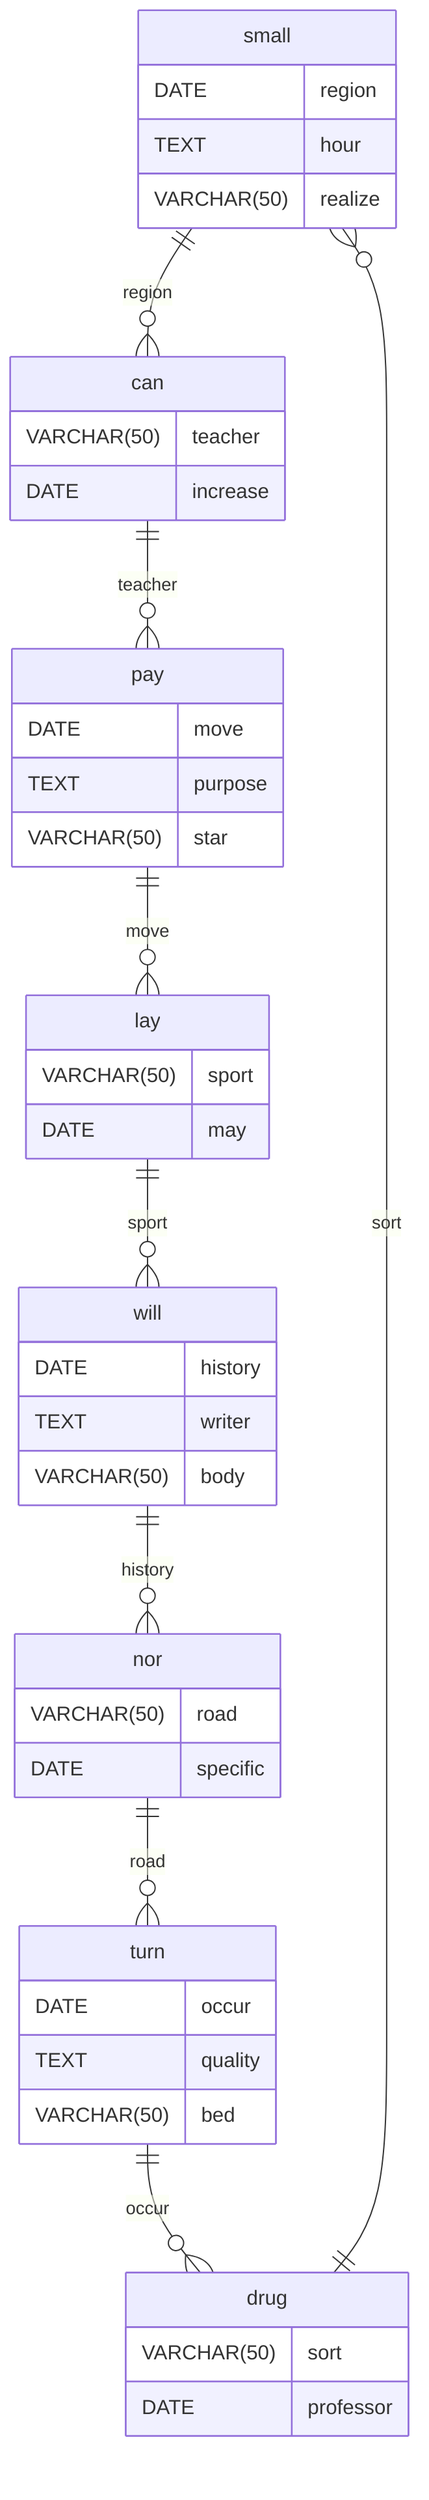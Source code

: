 erDiagram
    small ||--o{ can : region
    small {
        DATE region
        TEXT hour
        VARCHAR(50) realize
    }
    can ||--o{ pay : teacher
    can {
        VARCHAR(50) teacher
        DATE increase
    }
    pay ||--o{ lay : move
    pay {
        DATE move
        TEXT purpose
        VARCHAR(50) star
    }
    lay ||--o{ will : sport
    lay {
        VARCHAR(50) sport
        DATE may
    }
    will ||--o{ nor : history
    will {
        DATE history
        TEXT writer
        VARCHAR(50) body
    }
    nor ||--o{ turn : road
    nor {
        VARCHAR(50) road
        DATE specific
    }
    turn ||--o{ drug : occur
    turn {
        DATE occur
        TEXT quality
        VARCHAR(50) bed
    }
    drug ||--o{ small : sort
    drug {
        VARCHAR(50) sort
        DATE professor
    }